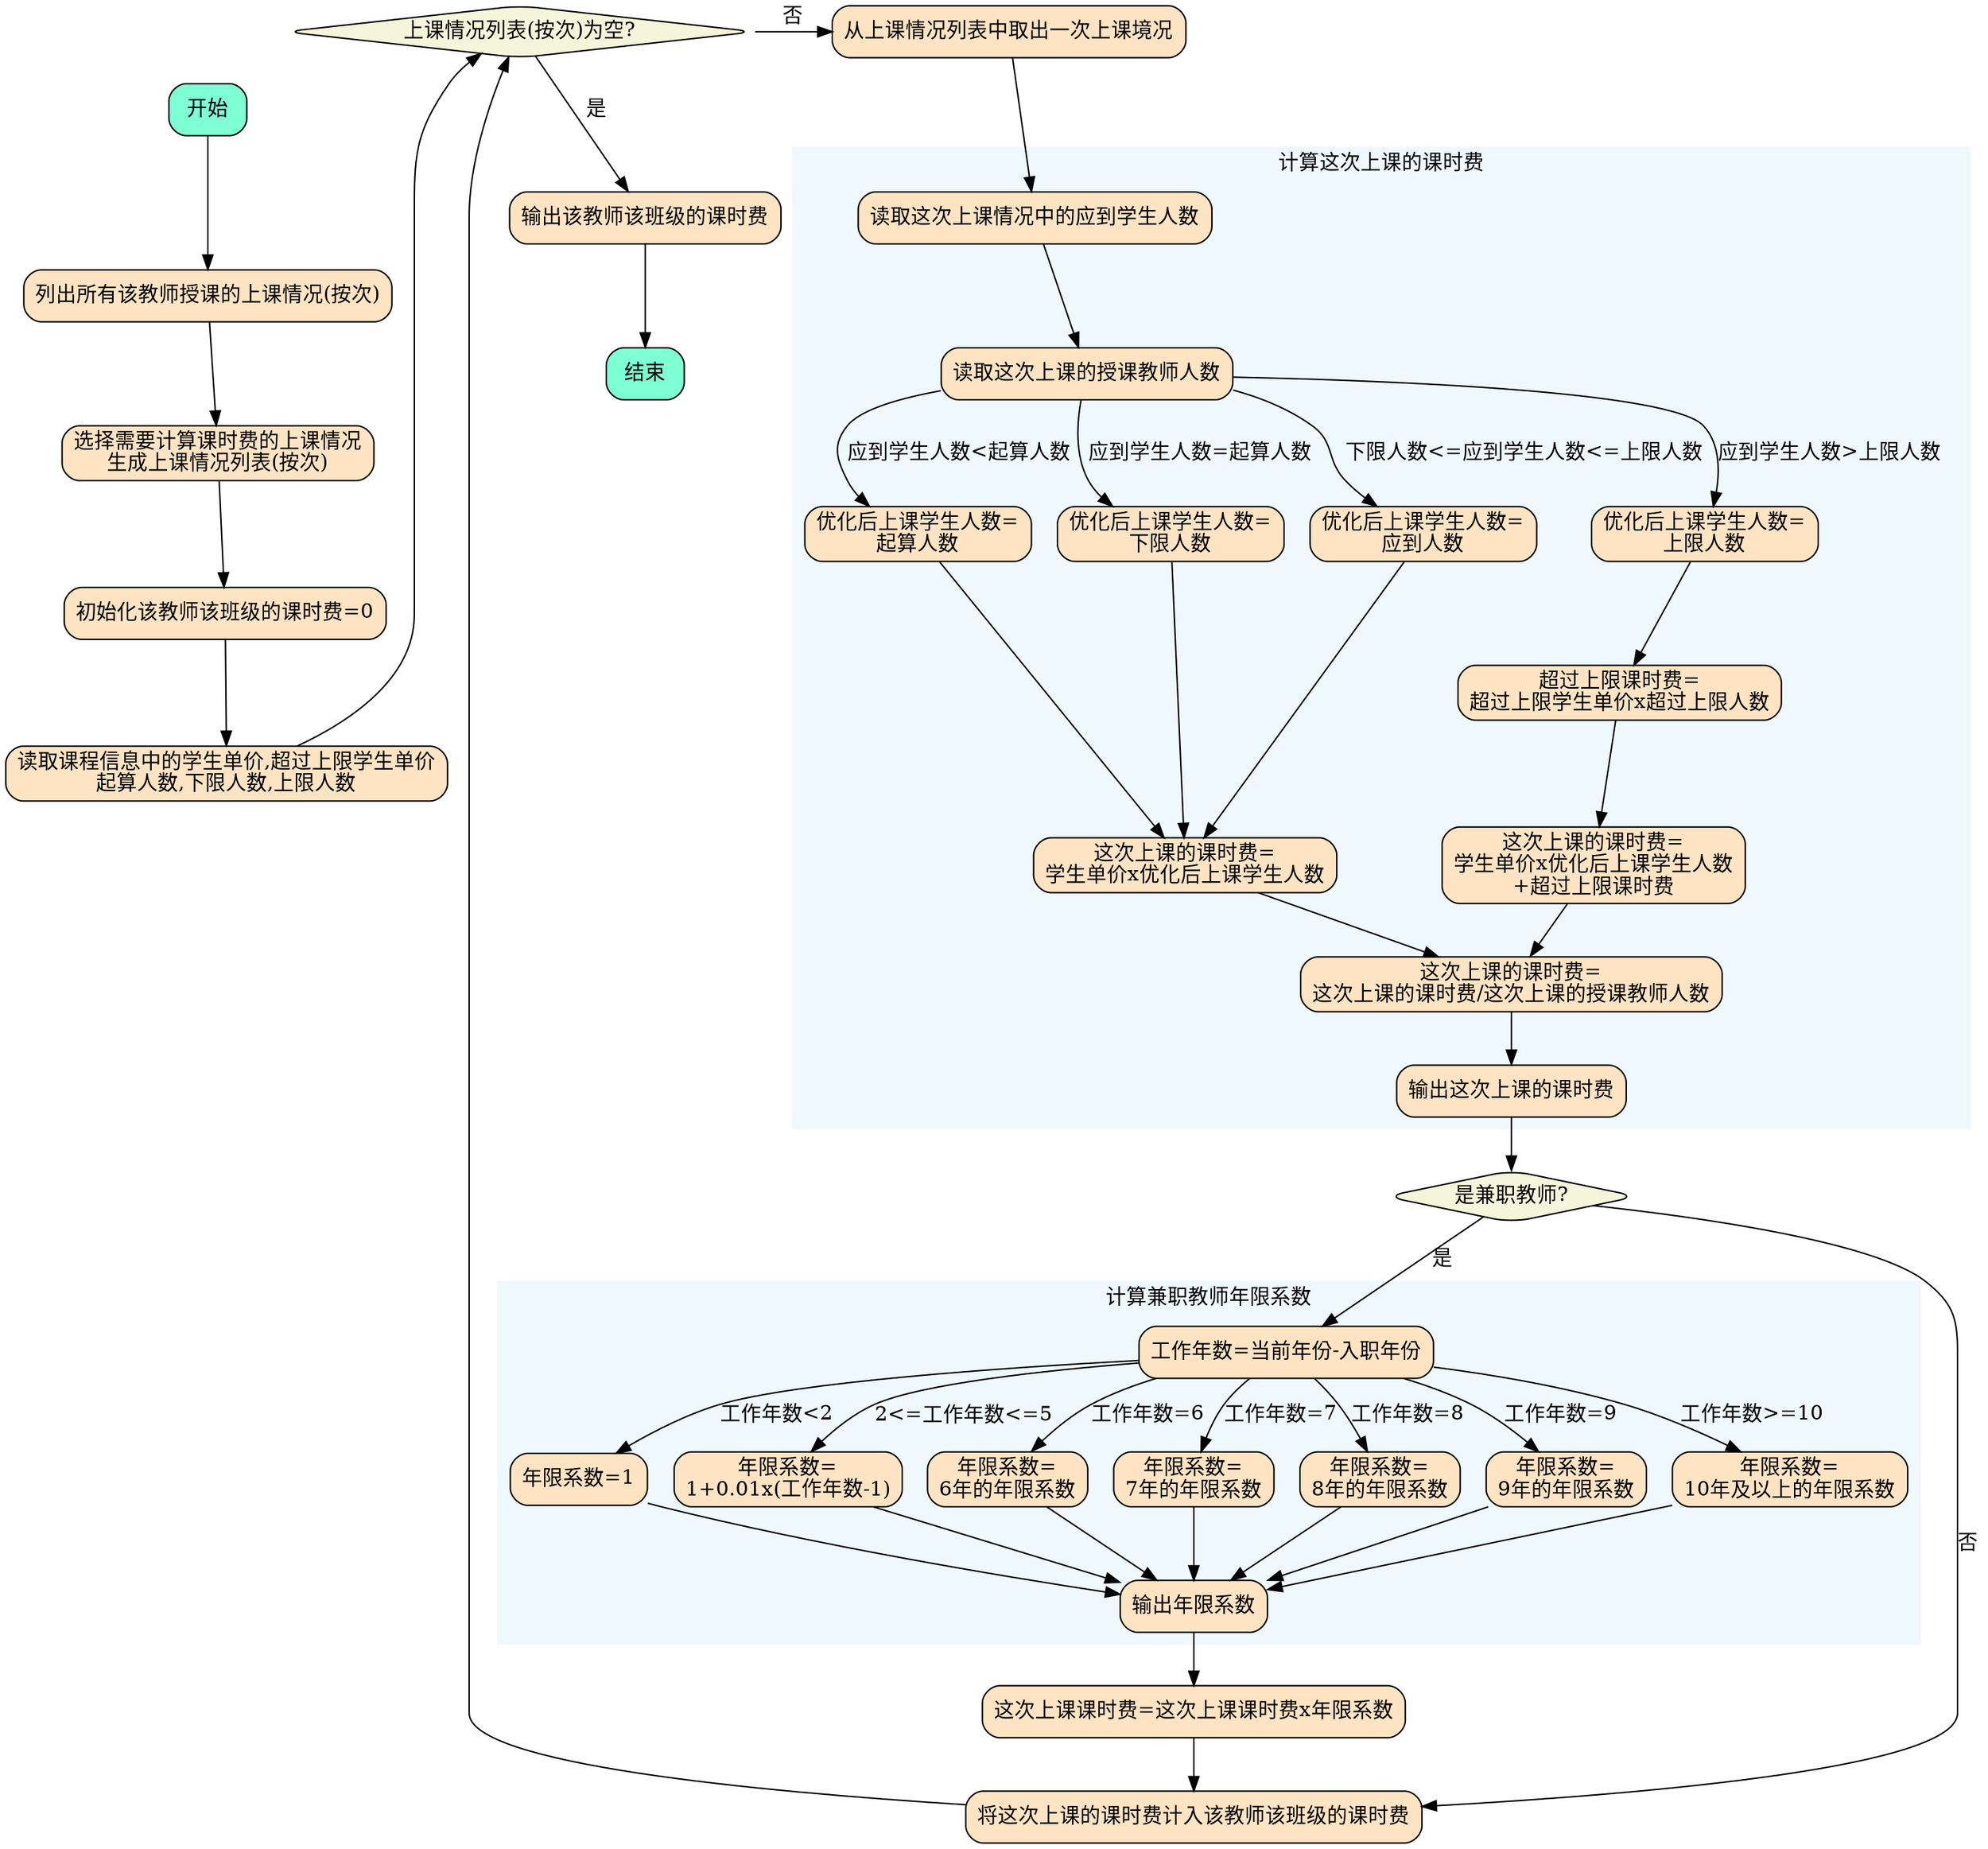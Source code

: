 digraph {
    node [shape="box", style="rounded,filled", fillcolor="aquamarine"]
        start[label="开始"];
        end[label="结束"];

    node [shape="box", style="rounded,filled", fillcolor="bisque"]
        s1[label="列出所有该教师授课的上课情况(按次)"];
        s2[label="选择需要计算课时费的上课情况\n生成上课情况列表(按次)"];
        s3[label="初始化该教师该班级的课时费=0"];
        s4[label="读取课程信息中的学生单价,超过上限学生单价\n起算人数,下限人数,上限人数"];
        s5[label="从上课情况列表中取出一次上课境况"];
        s6[label="这次上课课时费=这次上课课时费x年限系数"];
        s7[label="将这次上课的课时费计入该教师该班级的课时费"];
        s8[label="输出该教师该班级的课时费"];
    
    node [shape="diamond", style="rounded,filled", fillcolor="beige"]
        c1[label="上课情况列表(按次)为空?"];
        c2[label="是兼职教师?"];

    subgraph cluster1 {
        label="计算这次上课的课时费";
        style="filled";
        color="aliceblue";

        node [shape="box", style="rounded,filled", fillcolor="bisque"]
            sub1_s1[label="读取这次上课情况中的应到学生人数"];
            sub1_s2[label="读取这次上课的授课教师人数"];
            sub1_s3_a[label="优化后上课学生人数=\n起算人数"];
            sub1_s3_b[label="优化后上课学生人数=\n下限人数"];
            sub1_s3_c[label="优化后上课学生人数=\n应到人数"];
            sub1_s3_d[label="优化后上课学生人数=\n上限人数"];
            sub1_s4[label="超过上限课时费=\n超过上限学生单价x超过上限人数"];
            sub1_s5_a[label="这次上课的课时费=\n学生单价x优化后上课学生人数"];
            sub1_s5_b[label="这次上课的课时费=\n学生单价x优化后上课学生人数\n+超过上限课时费"];
            sub1_s6[label="这次上课的课时费=\n这次上课的课时费/这次上课的授课教师人数"];
            sub1_s7[label="输出这次上课的课时费"];

        sub1_s1 -> sub1_s2;
        sub1_s2 -> sub1_s3_a[label="应到学生人数<起算人数"];
        sub1_s2 -> sub1_s3_b[label="应到学生人数=起算人数"];
        sub1_s2 -> sub1_s3_c[label="下限人数<=应到学生人数<=上限人数"];
        sub1_s2 -> sub1_s3_d[label="应到学生人数>上限人数"];
        sub1_s3_a -> sub1_s5_a;
        sub1_s3_b -> sub1_s5_a;
        sub1_s3_c -> sub1_s5_a;
        sub1_s5_a -> sub1_s6;
        sub1_s3_d -> sub1_s4 -> sub1_s5_b -> sub1_s6;
        sub1_s6 -> sub1_s7;

        {rank=same sub1_s3_a sub1_s3_b sub1_s3_c sub1_s3_d}
        {rank=same sub1_s5_a sub1_s5_b}
    }

    subgraph cluster2 {
        label="计算兼职教师年限系数";
        style="filled";
        color="aliceblue";

        node [shape="box", style="rounded,filled", fillcolor="bisque"]
            sub2_s1[label="工作年数=当前年份-入职年份"];
            sub2_s2_a[label="年限系数=1"]
            sub2_s2_b[label="年限系数=\n1+0.01x(工作年数-1)"];
            sub2_s2_c[label="年限系数=\n6年的年限系数"];
            sub2_s2_d[label="年限系数=\n7年的年限系数"];
            sub2_s2_e[label="年限系数=\n8年的年限系数"];
            sub2_s2_f[label="年限系数=\n9年的年限系数"];
            sub2_s2_g[label="年限系数=\n10年及以上的年限系数"];
            sub2_s3[label="输出年限系数"];

        sub2_s1 -> sub2_s2_a[label="工作年数<2"];
        sub2_s1 -> sub2_s2_b[label="2<=工作年数<=5"];
        sub2_s1 -> sub2_s2_c[label="工作年数=6"];
        sub2_s1 -> sub2_s2_d[label="工作年数=7"];
        sub2_s1 -> sub2_s2_e[label="工作年数=8"];
        sub2_s1 -> sub2_s2_f[label="工作年数=9"];
        sub2_s1 -> sub2_s2_g[label="工作年数>=10"];

        sub2_s2_a -> sub2_s3;
        sub2_s2_b -> sub2_s3;
        sub2_s2_c -> sub2_s3;
        sub2_s2_d -> sub2_s3;
        sub2_s2_e -> sub2_s3;
        sub2_s2_f -> sub2_s3;
        sub2_s2_g -> sub2_s3;

        {rank=same sub2_s2_a sub2_s2_b sub2_s2_c sub2_s2_d sub2_s2_e sub2_s2_f sub2_s2_g}
    } 

    start -> s1 -> s2 -> s3 -> s4;
    s4 -> c1;

    // 上课情况列表为空
    c1 -> s8[label="是"];
    s8 -> end;

    // 上课情况列表不为空
    // Use rank=source to make the c1 -> s5 and subgraphic(cluster1) top of the graph.
    {rank=source c1 -> s5[label="否"];}
    s5 -> sub1_s1;

    sub1_s7 -> c2;
    c2 -> sub2_s1[label="是"];
    c2 -> s7[label="否"];

    sub2_s3 -> s6;
    s6 -> s7 -> c1;
}
